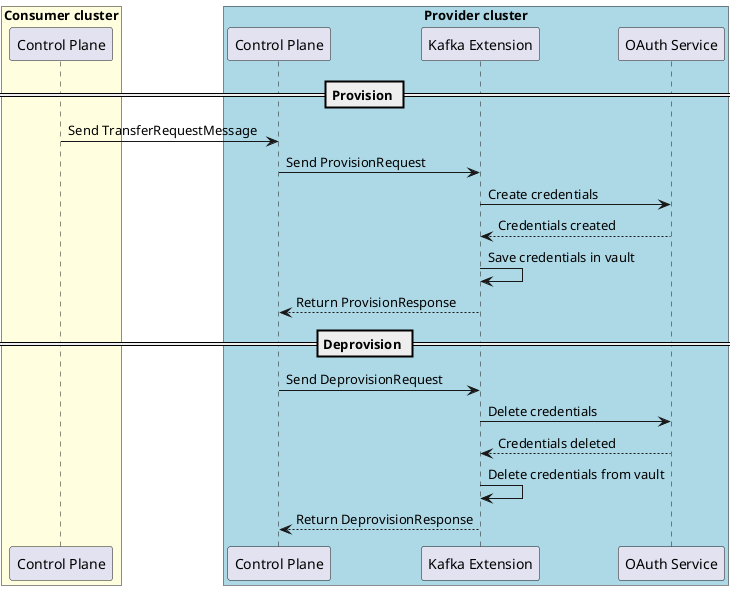 @startuml
/'
SPDX-License-Identifier: CC-BY-4.0
SPDX-FileCopyrightText: (c) 2025 Cofinity-X GmbH
'/
box "Consumer cluster" #LightYellow
    participant "Control Plane" as ConsumerCP
end box

box "Provider cluster" #LightBlue
    participant "Control Plane"  as ProviderCP
    participant "Kafka Extension" as ProviderKE
    participant "OAuth Service" as OAuth2
end box

== Provision ==
ConsumerCP -> ProviderCP : Send TransferRequestMessage
ProviderCP -> ProviderKE : Send ProvisionRequest
ProviderKE -> OAuth2 : Create credentials
ProviderKE <-- OAuth2 : Credentials created
ProviderKE -> ProviderKE : Save credentials in vault
ProviderCP <-- ProviderKE : Return ProvisionResponse

== Deprovision ==
ProviderCP -> ProviderKE : Send DeprovisionRequest
ProviderKE -> OAuth2 : Delete credentials
ProviderKE <-- OAuth2 : Credentials deleted
ProviderKE -> ProviderKE : Delete credentials from vault
ProviderCP <-- ProviderKE : Return DeprovisionResponse
@enduml